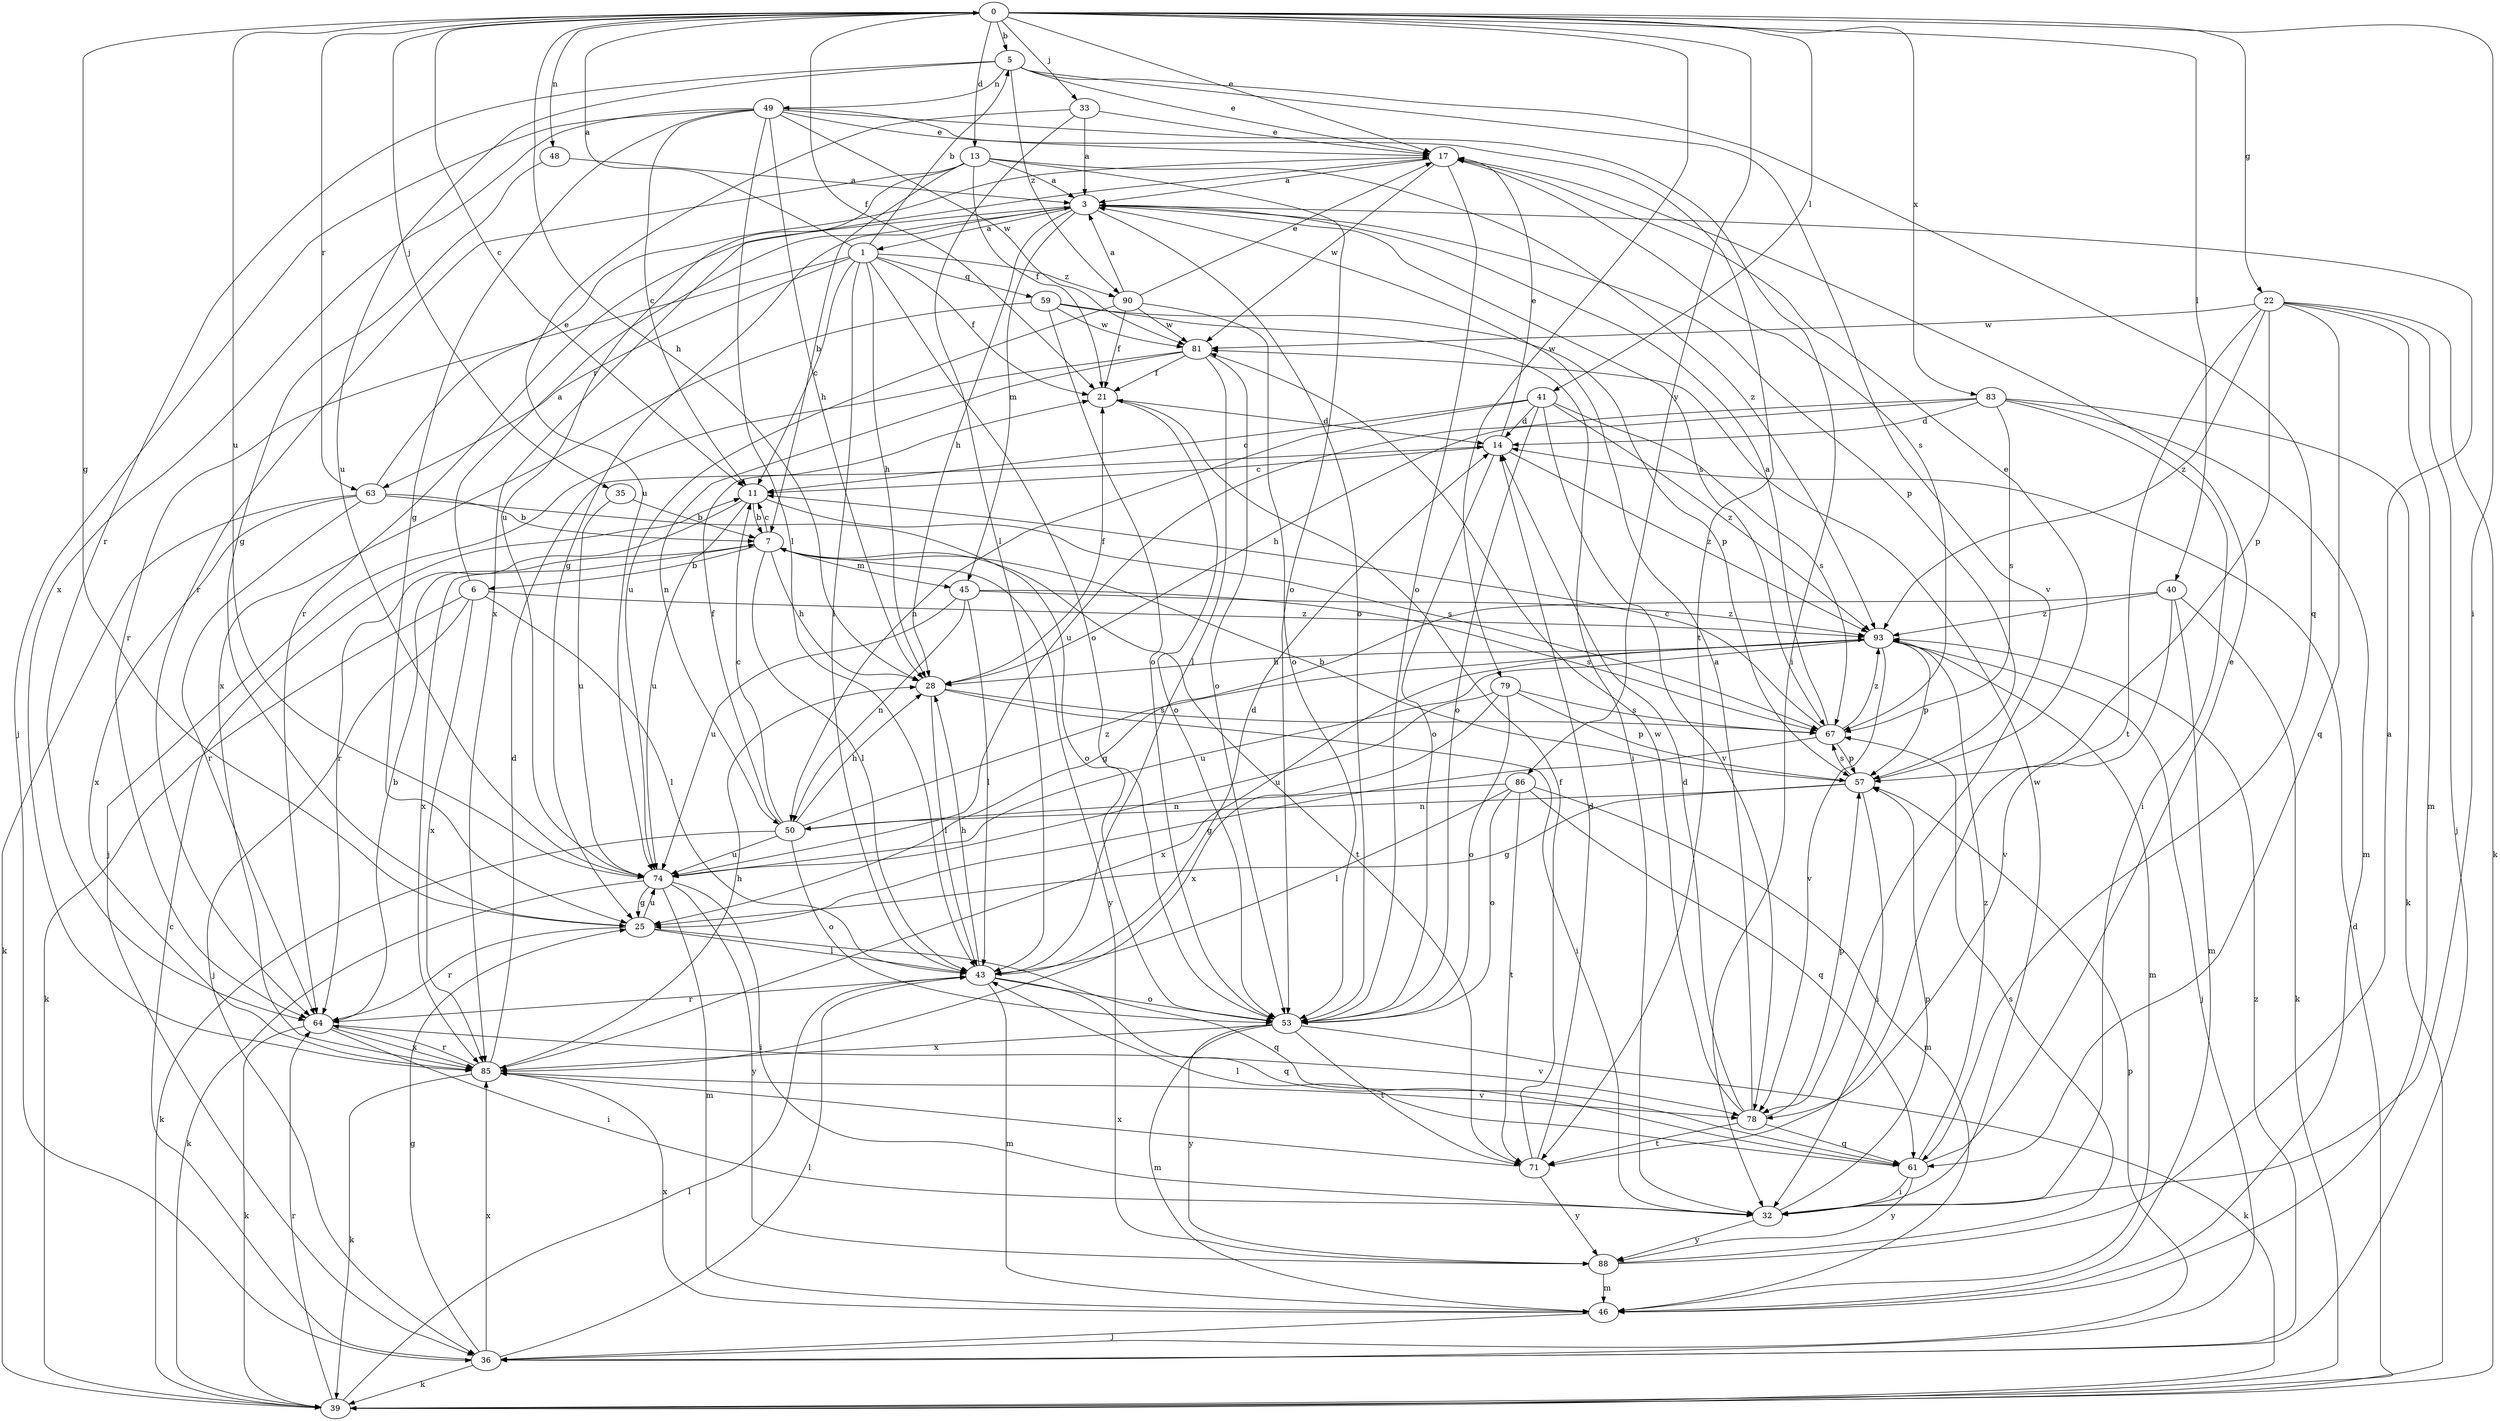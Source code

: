 strict digraph  {
0;
1;
3;
5;
6;
7;
11;
13;
14;
17;
21;
22;
25;
28;
32;
33;
35;
36;
39;
40;
41;
43;
45;
46;
48;
49;
50;
53;
57;
59;
61;
63;
64;
67;
71;
74;
78;
79;
81;
83;
85;
86;
88;
90;
93;
0 -> 5  [label=b];
0 -> 11  [label=c];
0 -> 13  [label=d];
0 -> 17  [label=e];
0 -> 21  [label=f];
0 -> 22  [label=g];
0 -> 25  [label=g];
0 -> 28  [label=h];
0 -> 32  [label=i];
0 -> 33  [label=j];
0 -> 35  [label=j];
0 -> 40  [label=l];
0 -> 41  [label=l];
0 -> 48  [label=n];
0 -> 63  [label=r];
0 -> 74  [label=u];
0 -> 79  [label=w];
0 -> 83  [label=x];
0 -> 86  [label=y];
1 -> 0  [label=a];
1 -> 5  [label=b];
1 -> 11  [label=c];
1 -> 21  [label=f];
1 -> 28  [label=h];
1 -> 43  [label=l];
1 -> 53  [label=o];
1 -> 59  [label=q];
1 -> 63  [label=r];
1 -> 64  [label=r];
1 -> 90  [label=z];
3 -> 1  [label=a];
3 -> 25  [label=g];
3 -> 28  [label=h];
3 -> 45  [label=m];
3 -> 53  [label=o];
3 -> 57  [label=p];
3 -> 64  [label=r];
3 -> 67  [label=s];
5 -> 17  [label=e];
5 -> 49  [label=n];
5 -> 61  [label=q];
5 -> 64  [label=r];
5 -> 74  [label=u];
5 -> 78  [label=v];
5 -> 90  [label=z];
6 -> 3  [label=a];
6 -> 36  [label=j];
6 -> 39  [label=k];
6 -> 43  [label=l];
6 -> 85  [label=x];
6 -> 93  [label=z];
7 -> 6  [label=b];
7 -> 11  [label=c];
7 -> 28  [label=h];
7 -> 43  [label=l];
7 -> 45  [label=m];
7 -> 71  [label=t];
7 -> 85  [label=x];
7 -> 88  [label=y];
11 -> 7  [label=b];
11 -> 64  [label=r];
11 -> 67  [label=s];
11 -> 74  [label=u];
13 -> 3  [label=a];
13 -> 7  [label=b];
13 -> 21  [label=f];
13 -> 53  [label=o];
13 -> 64  [label=r];
13 -> 74  [label=u];
13 -> 93  [label=z];
14 -> 11  [label=c];
14 -> 17  [label=e];
14 -> 53  [label=o];
14 -> 93  [label=z];
17 -> 3  [label=a];
17 -> 53  [label=o];
17 -> 67  [label=s];
17 -> 81  [label=w];
17 -> 85  [label=x];
21 -> 14  [label=d];
21 -> 53  [label=o];
22 -> 36  [label=j];
22 -> 39  [label=k];
22 -> 46  [label=m];
22 -> 57  [label=p];
22 -> 61  [label=q];
22 -> 71  [label=t];
22 -> 81  [label=w];
22 -> 93  [label=z];
25 -> 43  [label=l];
25 -> 61  [label=q];
25 -> 64  [label=r];
25 -> 74  [label=u];
28 -> 21  [label=f];
28 -> 32  [label=i];
28 -> 43  [label=l];
28 -> 67  [label=s];
32 -> 57  [label=p];
32 -> 81  [label=w];
32 -> 88  [label=y];
33 -> 3  [label=a];
33 -> 17  [label=e];
33 -> 43  [label=l];
33 -> 74  [label=u];
35 -> 7  [label=b];
35 -> 74  [label=u];
36 -> 11  [label=c];
36 -> 25  [label=g];
36 -> 39  [label=k];
36 -> 43  [label=l];
36 -> 57  [label=p];
36 -> 85  [label=x];
36 -> 93  [label=z];
39 -> 14  [label=d];
39 -> 43  [label=l];
39 -> 64  [label=r];
40 -> 25  [label=g];
40 -> 39  [label=k];
40 -> 46  [label=m];
40 -> 78  [label=v];
40 -> 93  [label=z];
41 -> 11  [label=c];
41 -> 14  [label=d];
41 -> 50  [label=n];
41 -> 53  [label=o];
41 -> 67  [label=s];
41 -> 78  [label=v];
41 -> 93  [label=z];
43 -> 14  [label=d];
43 -> 28  [label=h];
43 -> 46  [label=m];
43 -> 53  [label=o];
43 -> 61  [label=q];
43 -> 64  [label=r];
45 -> 43  [label=l];
45 -> 50  [label=n];
45 -> 67  [label=s];
45 -> 74  [label=u];
45 -> 93  [label=z];
46 -> 36  [label=j];
46 -> 85  [label=x];
48 -> 3  [label=a];
48 -> 25  [label=g];
49 -> 11  [label=c];
49 -> 17  [label=e];
49 -> 25  [label=g];
49 -> 28  [label=h];
49 -> 32  [label=i];
49 -> 36  [label=j];
49 -> 43  [label=l];
49 -> 71  [label=t];
49 -> 81  [label=w];
49 -> 85  [label=x];
50 -> 11  [label=c];
50 -> 21  [label=f];
50 -> 28  [label=h];
50 -> 39  [label=k];
50 -> 53  [label=o];
50 -> 74  [label=u];
50 -> 93  [label=z];
53 -> 39  [label=k];
53 -> 46  [label=m];
53 -> 71  [label=t];
53 -> 85  [label=x];
53 -> 88  [label=y];
57 -> 7  [label=b];
57 -> 17  [label=e];
57 -> 25  [label=g];
57 -> 32  [label=i];
57 -> 50  [label=n];
57 -> 67  [label=s];
59 -> 32  [label=i];
59 -> 53  [label=o];
59 -> 57  [label=p];
59 -> 81  [label=w];
59 -> 85  [label=x];
61 -> 17  [label=e];
61 -> 32  [label=i];
61 -> 43  [label=l];
61 -> 88  [label=y];
61 -> 93  [label=z];
63 -> 7  [label=b];
63 -> 17  [label=e];
63 -> 39  [label=k];
63 -> 53  [label=o];
63 -> 64  [label=r];
63 -> 85  [label=x];
64 -> 7  [label=b];
64 -> 32  [label=i];
64 -> 39  [label=k];
64 -> 78  [label=v];
64 -> 85  [label=x];
67 -> 3  [label=a];
67 -> 11  [label=c];
67 -> 25  [label=g];
67 -> 57  [label=p];
67 -> 93  [label=z];
71 -> 14  [label=d];
71 -> 21  [label=f];
71 -> 85  [label=x];
71 -> 88  [label=y];
74 -> 25  [label=g];
74 -> 32  [label=i];
74 -> 39  [label=k];
74 -> 46  [label=m];
74 -> 88  [label=y];
78 -> 3  [label=a];
78 -> 14  [label=d];
78 -> 57  [label=p];
78 -> 61  [label=q];
78 -> 71  [label=t];
78 -> 81  [label=w];
79 -> 53  [label=o];
79 -> 57  [label=p];
79 -> 67  [label=s];
79 -> 74  [label=u];
79 -> 85  [label=x];
81 -> 21  [label=f];
81 -> 36  [label=j];
81 -> 43  [label=l];
81 -> 50  [label=n];
81 -> 53  [label=o];
83 -> 14  [label=d];
83 -> 28  [label=h];
83 -> 32  [label=i];
83 -> 39  [label=k];
83 -> 46  [label=m];
83 -> 67  [label=s];
83 -> 74  [label=u];
85 -> 14  [label=d];
85 -> 28  [label=h];
85 -> 39  [label=k];
85 -> 64  [label=r];
85 -> 78  [label=v];
86 -> 43  [label=l];
86 -> 46  [label=m];
86 -> 50  [label=n];
86 -> 53  [label=o];
86 -> 61  [label=q];
86 -> 71  [label=t];
88 -> 3  [label=a];
88 -> 46  [label=m];
88 -> 67  [label=s];
90 -> 3  [label=a];
90 -> 17  [label=e];
90 -> 21  [label=f];
90 -> 53  [label=o];
90 -> 74  [label=u];
90 -> 81  [label=w];
93 -> 28  [label=h];
93 -> 36  [label=j];
93 -> 46  [label=m];
93 -> 57  [label=p];
93 -> 74  [label=u];
93 -> 78  [label=v];
93 -> 85  [label=x];
}
